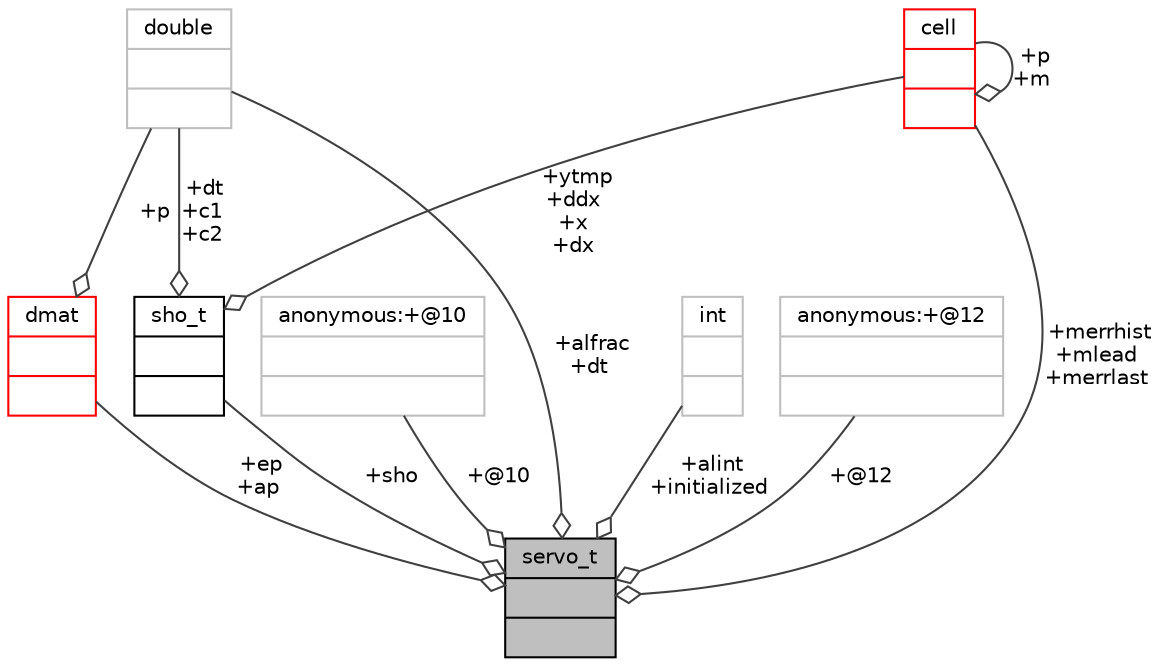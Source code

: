 digraph "servo_t"
{
 // INTERACTIVE_SVG=YES
  bgcolor="transparent";
  edge [fontname="Helvetica",fontsize="10",labelfontname="Helvetica",labelfontsize="10"];
  node [fontname="Helvetica",fontsize="10",shape=record];
  Node1 [label="{servo_t\n||}",height=0.2,width=0.4,color="black", fillcolor="grey75", style="filled", fontcolor="black"];
  Node2 -> Node1 [color="grey25",fontsize="10",style="solid",label=" +alfrac\n+dt" ,arrowhead="odiamond",fontname="Helvetica"];
  Node2 [label="{double\n||}",height=0.2,width=0.4,color="grey75"];
  Node3 -> Node1 [color="grey25",fontsize="10",style="solid",label=" +merrhist\n+mlead\n+merrlast" ,arrowhead="odiamond",fontname="Helvetica"];
  Node3 [label="{cell\n||}",height=0.2,width=0.4,color="red",URL="$df/def/type_8h.html#db/d76/structcell"];
  Node3 -> Node3 [color="grey25",fontsize="10",style="solid",label=" +p\n+m" ,arrowhead="odiamond",fontname="Helvetica"];
  Node13 -> Node1 [color="grey25",fontsize="10",style="solid",label=" +@10" ,arrowhead="odiamond",fontname="Helvetica"];
  Node13 [label="{anonymous:+@10\n||}",height=0.2,width=0.4,color="grey75"];
  Node14 -> Node1 [color="grey25",fontsize="10",style="solid",label=" +sho" ,arrowhead="odiamond",fontname="Helvetica"];
  Node14 [label="{sho_t\n||}",height=0.2,width=0.4,color="black",URL="$de/d09/servo_8h.html#d7/d37/structsho__t"];
  Node3 -> Node14 [color="grey25",fontsize="10",style="solid",label=" +ytmp\n+ddx\n+x\n+dx" ,arrowhead="odiamond",fontname="Helvetica"];
  Node2 -> Node14 [color="grey25",fontsize="10",style="solid",label=" +dt\n+c1\n+c2" ,arrowhead="odiamond",fontname="Helvetica"];
  Node6 -> Node1 [color="grey25",fontsize="10",style="solid",label=" +alint\n+initialized" ,arrowhead="odiamond",fontname="Helvetica"];
  Node6 [label="{int\n||}",height=0.2,width=0.4,color="grey75"];
  Node15 -> Node1 [color="grey25",fontsize="10",style="solid",label=" +@12" ,arrowhead="odiamond",fontname="Helvetica"];
  Node15 [label="{anonymous:+@12\n||}",height=0.2,width=0.4,color="grey75"];
  Node16 -> Node1 [color="grey25",fontsize="10",style="solid",label=" +ep\n+ap" ,arrowhead="odiamond",fontname="Helvetica"];
  Node16 [label="{dmat\n||}",height=0.2,width=0.4,color="red",URL="$d3/d27/structdmat.html"];
  Node2 -> Node16 [color="grey25",fontsize="10",style="solid",label=" +p" ,arrowhead="odiamond",fontname="Helvetica"];
}
